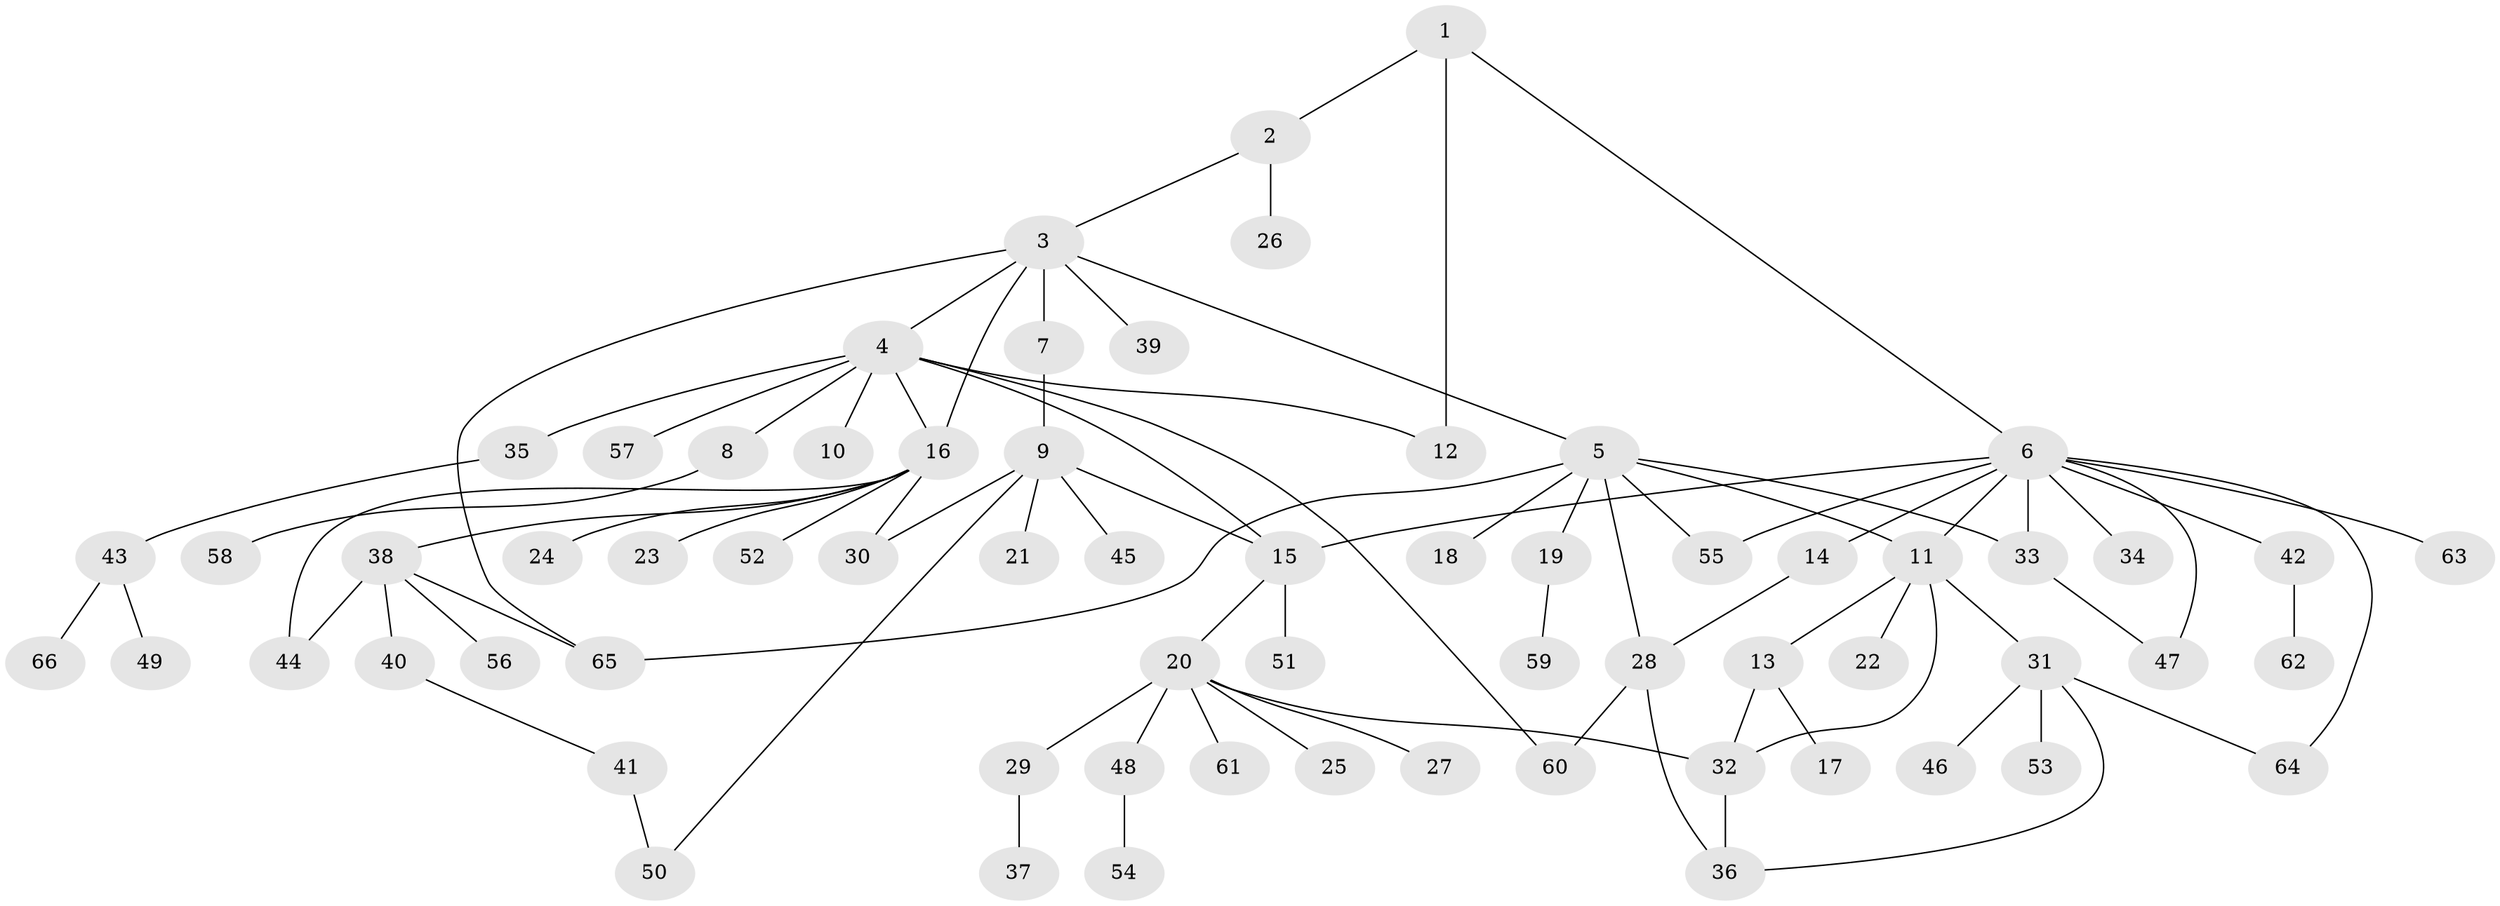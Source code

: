 // Generated by graph-tools (version 1.1) at 2025/48/03/09/25 04:48:18]
// undirected, 66 vertices, 85 edges
graph export_dot {
graph [start="1"]
  node [color=gray90,style=filled];
  1;
  2;
  3;
  4;
  5;
  6;
  7;
  8;
  9;
  10;
  11;
  12;
  13;
  14;
  15;
  16;
  17;
  18;
  19;
  20;
  21;
  22;
  23;
  24;
  25;
  26;
  27;
  28;
  29;
  30;
  31;
  32;
  33;
  34;
  35;
  36;
  37;
  38;
  39;
  40;
  41;
  42;
  43;
  44;
  45;
  46;
  47;
  48;
  49;
  50;
  51;
  52;
  53;
  54;
  55;
  56;
  57;
  58;
  59;
  60;
  61;
  62;
  63;
  64;
  65;
  66;
  1 -- 2;
  1 -- 6;
  1 -- 12;
  2 -- 3;
  2 -- 26;
  3 -- 4;
  3 -- 5;
  3 -- 7;
  3 -- 16;
  3 -- 39;
  3 -- 65;
  4 -- 8;
  4 -- 10;
  4 -- 12;
  4 -- 15;
  4 -- 16;
  4 -- 35;
  4 -- 57;
  4 -- 60;
  5 -- 11;
  5 -- 18;
  5 -- 19;
  5 -- 28;
  5 -- 33;
  5 -- 55;
  5 -- 65;
  6 -- 11;
  6 -- 14;
  6 -- 15;
  6 -- 33;
  6 -- 34;
  6 -- 42;
  6 -- 47;
  6 -- 55;
  6 -- 63;
  6 -- 64;
  7 -- 9;
  8 -- 58;
  9 -- 15;
  9 -- 21;
  9 -- 30;
  9 -- 45;
  9 -- 50;
  11 -- 13;
  11 -- 22;
  11 -- 31;
  11 -- 32;
  13 -- 17;
  13 -- 32;
  14 -- 28;
  15 -- 20;
  15 -- 51;
  16 -- 23;
  16 -- 24;
  16 -- 30;
  16 -- 38;
  16 -- 44;
  16 -- 52;
  19 -- 59;
  20 -- 25;
  20 -- 27;
  20 -- 29;
  20 -- 32;
  20 -- 48;
  20 -- 61;
  28 -- 36;
  28 -- 60;
  29 -- 37;
  31 -- 36;
  31 -- 46;
  31 -- 53;
  31 -- 64;
  32 -- 36;
  33 -- 47;
  35 -- 43;
  38 -- 40;
  38 -- 44;
  38 -- 56;
  38 -- 65;
  40 -- 41;
  41 -- 50;
  42 -- 62;
  43 -- 49;
  43 -- 66;
  48 -- 54;
}

